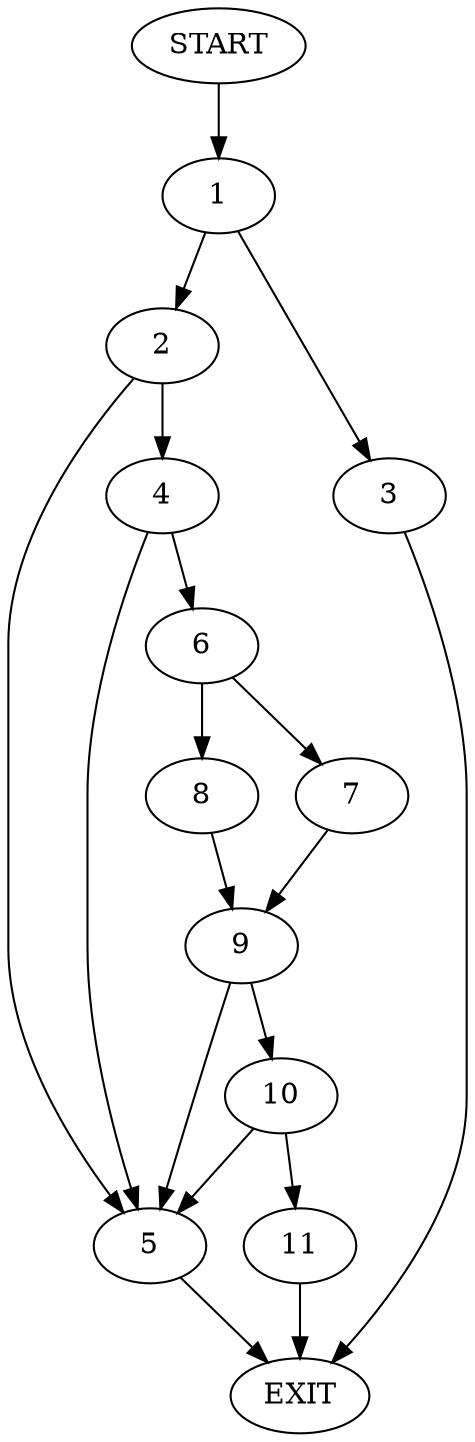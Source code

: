 digraph {
0 [label="START"]
12 [label="EXIT"]
0 -> 1
1 -> 2
1 -> 3
3 -> 12
2 -> 4
2 -> 5
4 -> 5
4 -> 6
5 -> 12
6 -> 7
6 -> 8
8 -> 9
7 -> 9
9 -> 10
9 -> 5
10 -> 5
10 -> 11
11 -> 12
}
